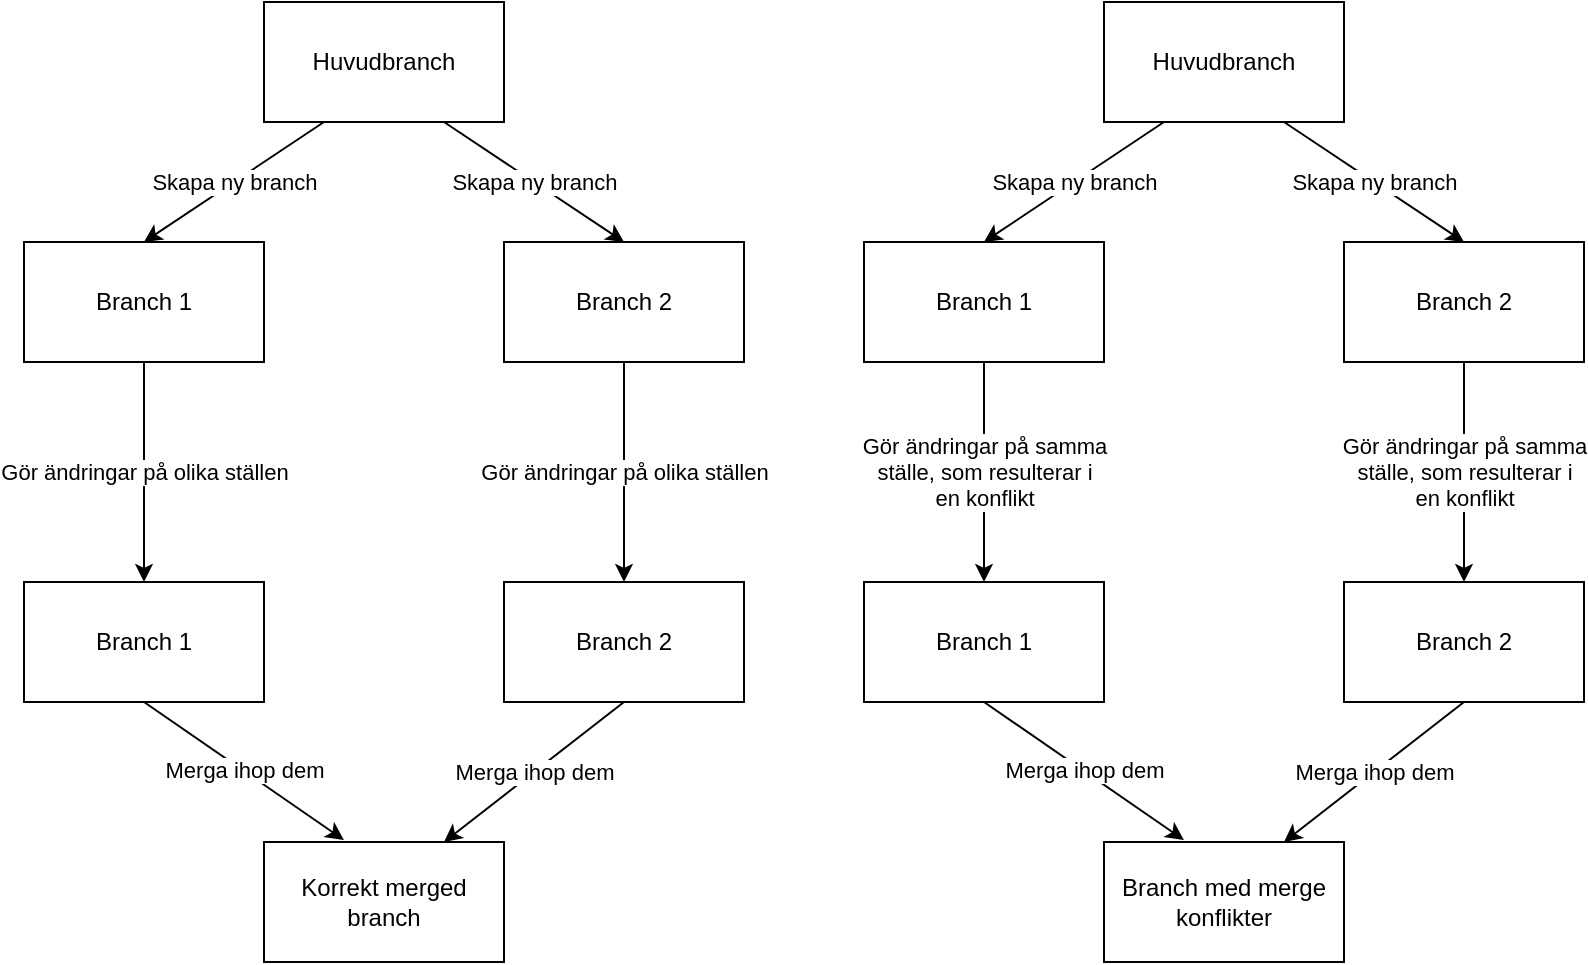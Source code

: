 <mxfile version="15.0.4" type="device"><diagram id="gGDOTmWzlAlb1HGfwwpI" name="Page-1"><mxGraphModel dx="1785" dy="1906" grid="1" gridSize="10" guides="1" tooltips="1" connect="1" arrows="1" fold="1" page="1" pageScale="1" pageWidth="1100" pageHeight="850" math="0" shadow="0"><root><mxCell id="0"/><mxCell id="1" parent="0"/><mxCell id="MO3rfhypnO4jIMw2iYAc-1" value="Huvudbranch" style="rounded=0;whiteSpace=wrap;html=1;" vertex="1" parent="1"><mxGeometry x="70" y="240" width="120" height="60" as="geometry"/></mxCell><mxCell id="MO3rfhypnO4jIMw2iYAc-9" value="Gör ändringar på olika ställen" style="edgeStyle=orthogonalEdgeStyle;rounded=0;orthogonalLoop=1;jettySize=auto;html=1;exitX=0.5;exitY=1;exitDx=0;exitDy=0;" edge="1" parent="1" source="MO3rfhypnO4jIMw2iYAc-2" target="MO3rfhypnO4jIMw2iYAc-6"><mxGeometry relative="1" as="geometry"/></mxCell><mxCell id="MO3rfhypnO4jIMw2iYAc-2" value="&lt;div&gt;Branch 2&lt;/div&gt;" style="rounded=0;whiteSpace=wrap;html=1;" vertex="1" parent="1"><mxGeometry x="190" y="360" width="120" height="60" as="geometry"/></mxCell><mxCell id="MO3rfhypnO4jIMw2iYAc-8" value="Gör ändringar på olika ställen" style="edgeStyle=orthogonalEdgeStyle;rounded=0;orthogonalLoop=1;jettySize=auto;html=1;" edge="1" parent="1" source="MO3rfhypnO4jIMw2iYAc-3" target="MO3rfhypnO4jIMw2iYAc-7"><mxGeometry relative="1" as="geometry"/></mxCell><mxCell id="MO3rfhypnO4jIMw2iYAc-3" value="&lt;div&gt;Branch 1&lt;/div&gt;" style="rounded=0;whiteSpace=wrap;html=1;" vertex="1" parent="1"><mxGeometry x="-50" y="360" width="120" height="60" as="geometry"/></mxCell><mxCell id="MO3rfhypnO4jIMw2iYAc-4" value="Skapa ny branch" style="endArrow=classic;html=1;exitX=0.25;exitY=1;exitDx=0;exitDy=0;entryX=0.5;entryY=0;entryDx=0;entryDy=0;" edge="1" parent="1" source="MO3rfhypnO4jIMw2iYAc-1" target="MO3rfhypnO4jIMw2iYAc-3"><mxGeometry width="50" height="50" relative="1" as="geometry"><mxPoint x="210" y="660" as="sourcePoint"/><mxPoint x="260" y="610" as="targetPoint"/></mxGeometry></mxCell><mxCell id="MO3rfhypnO4jIMw2iYAc-5" value="&lt;div&gt;Skapa ny branch&lt;/div&gt;" style="endArrow=classic;html=1;entryX=0.5;entryY=0;entryDx=0;entryDy=0;exitX=0.75;exitY=1;exitDx=0;exitDy=0;" edge="1" parent="1" source="MO3rfhypnO4jIMw2iYAc-1" target="MO3rfhypnO4jIMw2iYAc-2"><mxGeometry width="50" height="50" relative="1" as="geometry"><mxPoint x="210" y="660" as="sourcePoint"/><mxPoint x="260" y="610" as="targetPoint"/></mxGeometry></mxCell><mxCell id="MO3rfhypnO4jIMw2iYAc-6" value="&lt;div&gt;Branch 2&lt;/div&gt;" style="rounded=0;whiteSpace=wrap;html=1;" vertex="1" parent="1"><mxGeometry x="190" y="530" width="120" height="60" as="geometry"/></mxCell><mxCell id="MO3rfhypnO4jIMw2iYAc-7" value="&lt;div&gt;Branch 1&lt;/div&gt;" style="rounded=0;whiteSpace=wrap;html=1;" vertex="1" parent="1"><mxGeometry x="-50" y="530" width="120" height="60" as="geometry"/></mxCell><mxCell id="MO3rfhypnO4jIMw2iYAc-10" value="Korrekt merged branch" style="rounded=0;whiteSpace=wrap;html=1;" vertex="1" parent="1"><mxGeometry x="70" y="660" width="120" height="60" as="geometry"/></mxCell><mxCell id="MO3rfhypnO4jIMw2iYAc-12" value="Merga ihop dem" style="endArrow=classic;html=1;entryX=0.333;entryY=-0.017;entryDx=0;entryDy=0;entryPerimeter=0;exitX=0.5;exitY=1;exitDx=0;exitDy=0;" edge="1" parent="1" source="MO3rfhypnO4jIMw2iYAc-7" target="MO3rfhypnO4jIMw2iYAc-10"><mxGeometry width="50" height="50" relative="1" as="geometry"><mxPoint x="120" y="750" as="sourcePoint"/><mxPoint x="170" y="700" as="targetPoint"/></mxGeometry></mxCell><mxCell id="MO3rfhypnO4jIMw2iYAc-13" value="Merga ihop dem" style="endArrow=classic;html=1;entryX=0.75;entryY=0;entryDx=0;entryDy=0;exitX=0.5;exitY=1;exitDx=0;exitDy=0;" edge="1" parent="1" source="MO3rfhypnO4jIMw2iYAc-6" target="MO3rfhypnO4jIMw2iYAc-10"><mxGeometry width="50" height="50" relative="1" as="geometry"><mxPoint x="120" y="750" as="sourcePoint"/><mxPoint x="170" y="700" as="targetPoint"/></mxGeometry></mxCell><mxCell id="MO3rfhypnO4jIMw2iYAc-14" value="Huvudbranch" style="rounded=0;whiteSpace=wrap;html=1;" vertex="1" parent="1"><mxGeometry x="490" y="240" width="120" height="60" as="geometry"/></mxCell><mxCell id="MO3rfhypnO4jIMw2iYAc-15" value="&lt;div&gt;Gör ändringar på samma&lt;/div&gt;&lt;div&gt;ställe, som resulterar i&lt;/div&gt;&lt;div&gt;en konflikt&lt;br&gt;&lt;/div&gt;" style="edgeStyle=orthogonalEdgeStyle;rounded=0;orthogonalLoop=1;jettySize=auto;html=1;exitX=0.5;exitY=1;exitDx=0;exitDy=0;" edge="1" parent="1" source="MO3rfhypnO4jIMw2iYAc-16" target="MO3rfhypnO4jIMw2iYAc-21"><mxGeometry relative="1" as="geometry"/></mxCell><mxCell id="MO3rfhypnO4jIMw2iYAc-16" value="&lt;div&gt;Branch 2&lt;/div&gt;" style="rounded=0;whiteSpace=wrap;html=1;" vertex="1" parent="1"><mxGeometry x="610" y="360" width="120" height="60" as="geometry"/></mxCell><mxCell id="MO3rfhypnO4jIMw2iYAc-17" value="&lt;div&gt;Gör ändringar på samma&lt;/div&gt;&lt;div&gt;ställe, som resulterar i&lt;/div&gt;&lt;div&gt;en konflikt&lt;br&gt;&lt;/div&gt;" style="edgeStyle=orthogonalEdgeStyle;rounded=0;orthogonalLoop=1;jettySize=auto;html=1;" edge="1" parent="1" source="MO3rfhypnO4jIMw2iYAc-18" target="MO3rfhypnO4jIMw2iYAc-22"><mxGeometry relative="1" as="geometry"/></mxCell><mxCell id="MO3rfhypnO4jIMw2iYAc-18" value="&lt;div&gt;Branch 1&lt;/div&gt;" style="rounded=0;whiteSpace=wrap;html=1;" vertex="1" parent="1"><mxGeometry x="370" y="360" width="120" height="60" as="geometry"/></mxCell><mxCell id="MO3rfhypnO4jIMw2iYAc-19" value="Skapa ny branch" style="endArrow=classic;html=1;exitX=0.25;exitY=1;exitDx=0;exitDy=0;entryX=0.5;entryY=0;entryDx=0;entryDy=0;" edge="1" parent="1" source="MO3rfhypnO4jIMw2iYAc-14" target="MO3rfhypnO4jIMw2iYAc-18"><mxGeometry width="50" height="50" relative="1" as="geometry"><mxPoint x="630" y="660" as="sourcePoint"/><mxPoint x="680" y="610" as="targetPoint"/></mxGeometry></mxCell><mxCell id="MO3rfhypnO4jIMw2iYAc-20" value="&lt;div&gt;Skapa ny branch&lt;/div&gt;" style="endArrow=classic;html=1;entryX=0.5;entryY=0;entryDx=0;entryDy=0;exitX=0.75;exitY=1;exitDx=0;exitDy=0;" edge="1" parent="1" source="MO3rfhypnO4jIMw2iYAc-14" target="MO3rfhypnO4jIMw2iYAc-16"><mxGeometry width="50" height="50" relative="1" as="geometry"><mxPoint x="630" y="660" as="sourcePoint"/><mxPoint x="680" y="610" as="targetPoint"/></mxGeometry></mxCell><mxCell id="MO3rfhypnO4jIMw2iYAc-21" value="&lt;div&gt;Branch 2&lt;/div&gt;" style="rounded=0;whiteSpace=wrap;html=1;" vertex="1" parent="1"><mxGeometry x="610" y="530" width="120" height="60" as="geometry"/></mxCell><mxCell id="MO3rfhypnO4jIMw2iYAc-22" value="&lt;div&gt;Branch 1&lt;/div&gt;" style="rounded=0;whiteSpace=wrap;html=1;" vertex="1" parent="1"><mxGeometry x="370" y="530" width="120" height="60" as="geometry"/></mxCell><mxCell id="MO3rfhypnO4jIMw2iYAc-23" value="Branch med merge konflikter" style="rounded=0;whiteSpace=wrap;html=1;" vertex="1" parent="1"><mxGeometry x="490" y="660" width="120" height="60" as="geometry"/></mxCell><mxCell id="MO3rfhypnO4jIMw2iYAc-24" value="Merga ihop dem" style="endArrow=classic;html=1;entryX=0.333;entryY=-0.017;entryDx=0;entryDy=0;entryPerimeter=0;exitX=0.5;exitY=1;exitDx=0;exitDy=0;" edge="1" parent="1" source="MO3rfhypnO4jIMw2iYAc-22" target="MO3rfhypnO4jIMw2iYAc-23"><mxGeometry width="50" height="50" relative="1" as="geometry"><mxPoint x="540" y="750" as="sourcePoint"/><mxPoint x="590" y="700" as="targetPoint"/></mxGeometry></mxCell><mxCell id="MO3rfhypnO4jIMw2iYAc-25" value="Merga ihop dem" style="endArrow=classic;html=1;entryX=0.75;entryY=0;entryDx=0;entryDy=0;exitX=0.5;exitY=1;exitDx=0;exitDy=0;" edge="1" parent="1" source="MO3rfhypnO4jIMw2iYAc-21" target="MO3rfhypnO4jIMw2iYAc-23"><mxGeometry width="50" height="50" relative="1" as="geometry"><mxPoint x="540" y="750" as="sourcePoint"/><mxPoint x="590" y="700" as="targetPoint"/></mxGeometry></mxCell></root></mxGraphModel></diagram></mxfile>